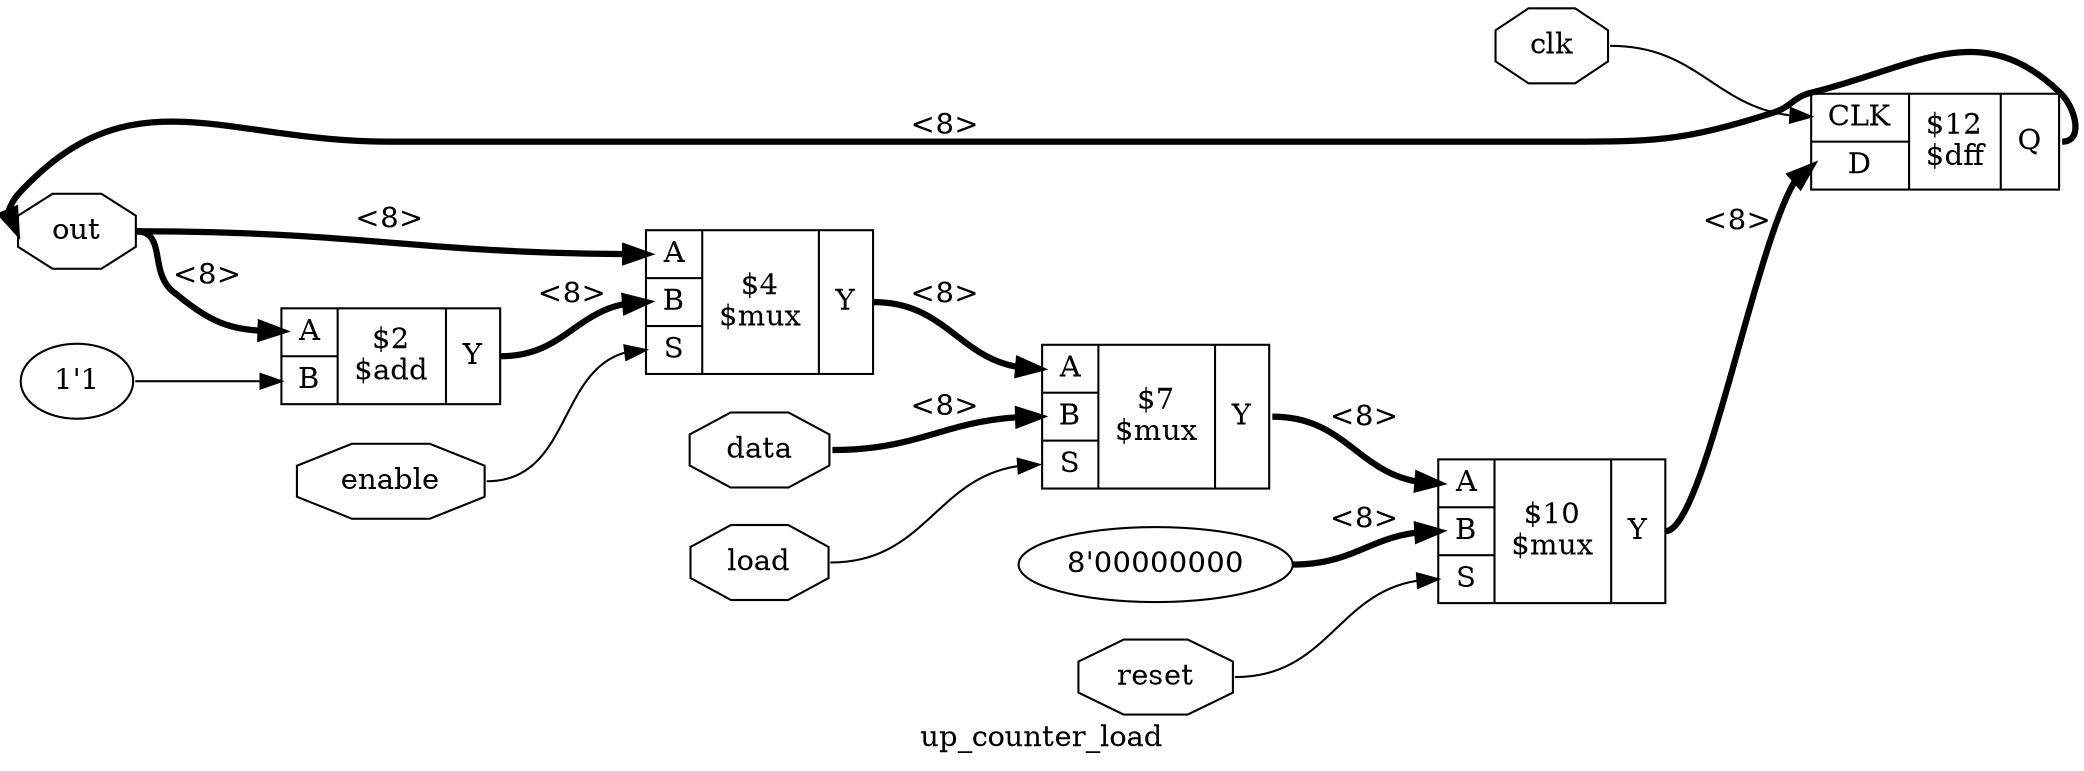 digraph "up_counter_load" {
label="up_counter_load";
rankdir="LR";
remincross=true;
n2 [ shape=octagon, label="out", color="black", fontcolor="black" ];
n3 [ shape=octagon, label="data", color="black", fontcolor="black" ];
n4 [ shape=octagon, label="load", color="black", fontcolor="black" ];
n5 [ shape=octagon, label="enable", color="black", fontcolor="black" ];
n6 [ shape=octagon, label="clk", color="black", fontcolor="black" ];
n7 [ shape=octagon, label="reset", color="black", fontcolor="black" ];
v0 [ label="1'1" ];
c15 [ shape=record, label="{{<p12> A|<p13> B}|$2\n$add|{<p14> Y}}" ];
c17 [ shape=record, label="{{<p12> A|<p13> B|<p16> S}|$4\n$mux|{<p14> Y}}" ];
c18 [ shape=record, label="{{<p12> A|<p13> B|<p16> S}|$7\n$mux|{<p14> Y}}" ];
v1 [ label="8'00000000" ];
c19 [ shape=record, label="{{<p12> A|<p13> B|<p16> S}|$10\n$mux|{<p14> Y}}" ];
c23 [ shape=record, label="{{<p20> CLK|<p21> D}|$12\n$dff|{<p22> Q}}" ];
c17:p14:e -> c18:p12:w [color="black", style="setlinewidth(3)", label="<8>"];
c18:p14:e -> c19:p12:w [color="black", style="setlinewidth(3)", label="<8>"];
c23:p22:e -> n2:w [color="black", style="setlinewidth(3)", label="<8>"];
n2:e -> c15:p12:w [color="black", style="setlinewidth(3)", label="<8>"];
n2:e -> c17:p12:w [color="black", style="setlinewidth(3)", label="<8>"];
n3:e -> c18:p13:w [color="black", style="setlinewidth(3)", label="<8>"];
n4:e -> c18:p16:w [color="black", label=""];
n5:e -> c17:p16:w [color="black", label=""];
n6:e -> c23:p20:w [color="black", label=""];
n7:e -> c19:p16:w [color="black", label=""];
c19:p14:e -> c23:p21:w [color="black", style="setlinewidth(3)", label="<8>"];
c15:p14:e -> c17:p13:w [color="black", style="setlinewidth(3)", label="<8>"];
v0:e -> c15:p13:w [color="black", label=""];
v1:e -> c19:p13:w [color="black", style="setlinewidth(3)", label="<8>"];
}
